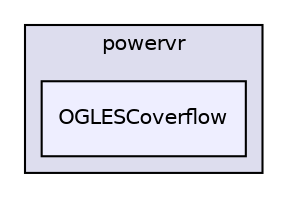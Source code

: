 digraph "PVR/SDK_3.4/Examples/Advanced/Coverflow/OGLES/Build/Android/src/com/powervr/OGLESCoverflow" {
  compound=true
  node [ fontsize="10", fontname="Helvetica"];
  edge [ labelfontsize="10", labelfontname="Helvetica"];
  subgraph clusterdir_737218a6e1543a5c44fb020a3a4ba942 {
    graph [ bgcolor="#ddddee", pencolor="black", label="powervr" fontname="Helvetica", fontsize="10", URL="dir_737218a6e1543a5c44fb020a3a4ba942.html"]
  dir_5c0ec0f1844ad1356eed8570bb179fc4 [shape=box, label="OGLESCoverflow", style="filled", fillcolor="#eeeeff", pencolor="black", URL="dir_5c0ec0f1844ad1356eed8570bb179fc4.html"];
  }
}
